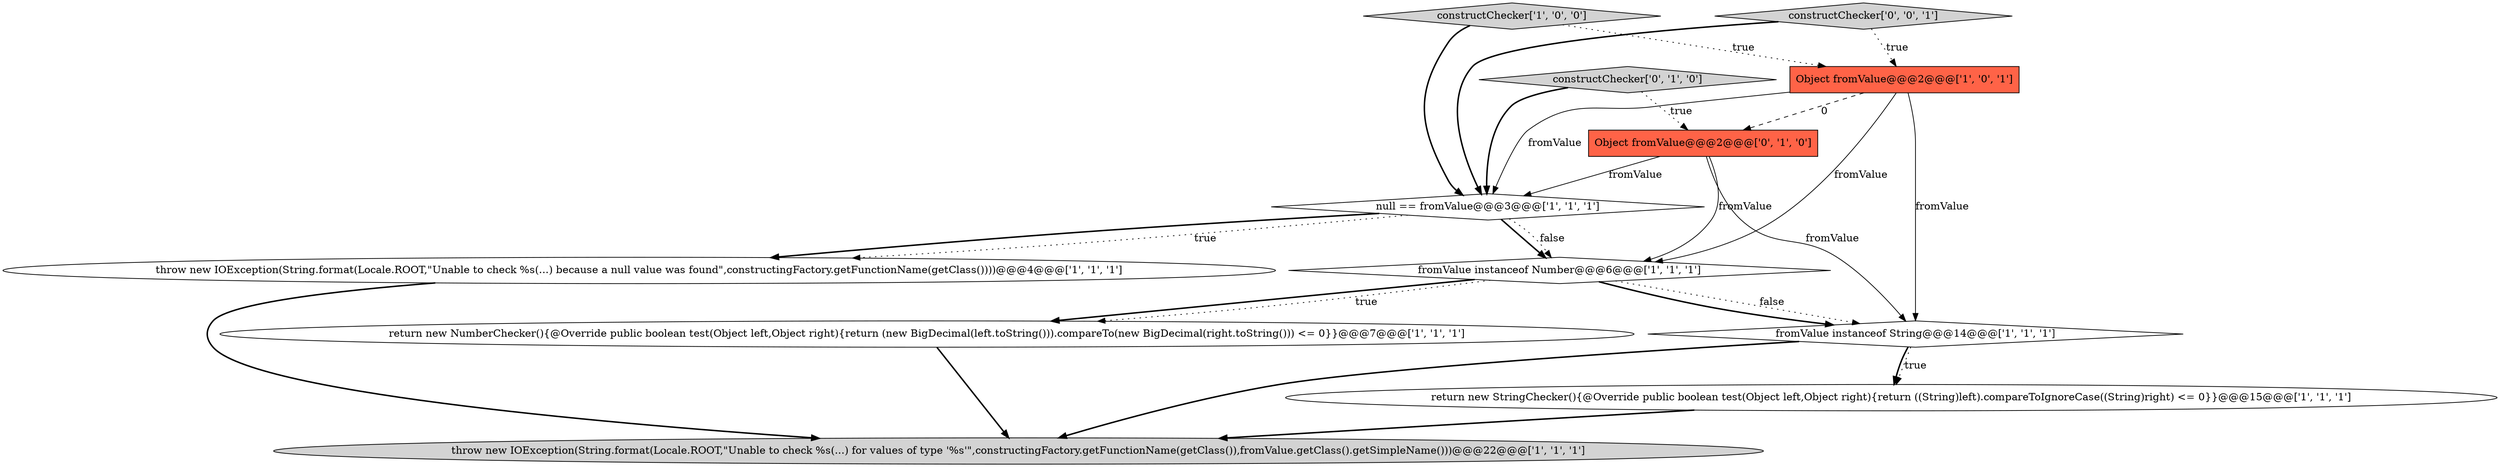 digraph {
1 [style = filled, label = "constructChecker['1', '0', '0']", fillcolor = lightgray, shape = diamond image = "AAA0AAABBB1BBB"];
10 [style = filled, label = "constructChecker['0', '1', '0']", fillcolor = lightgray, shape = diamond image = "AAA0AAABBB2BBB"];
5 [style = filled, label = "throw new IOException(String.format(Locale.ROOT,\"Unable to check %s(...) because a null value was found\",constructingFactory.getFunctionName(getClass())))@@@4@@@['1', '1', '1']", fillcolor = white, shape = ellipse image = "AAA0AAABBB1BBB"];
11 [style = filled, label = "constructChecker['0', '0', '1']", fillcolor = lightgray, shape = diamond image = "AAA0AAABBB3BBB"];
6 [style = filled, label = "return new NumberChecker(){@Override public boolean test(Object left,Object right){return (new BigDecimal(left.toString())).compareTo(new BigDecimal(right.toString())) <= 0}}@@@7@@@['1', '1', '1']", fillcolor = white, shape = ellipse image = "AAA0AAABBB1BBB"];
7 [style = filled, label = "return new StringChecker(){@Override public boolean test(Object left,Object right){return ((String)left).compareToIgnoreCase((String)right) <= 0}}@@@15@@@['1', '1', '1']", fillcolor = white, shape = ellipse image = "AAA0AAABBB1BBB"];
2 [style = filled, label = "throw new IOException(String.format(Locale.ROOT,\"Unable to check %s(...) for values of type '%s'\",constructingFactory.getFunctionName(getClass()),fromValue.getClass().getSimpleName()))@@@22@@@['1', '1', '1']", fillcolor = lightgray, shape = ellipse image = "AAA0AAABBB1BBB"];
0 [style = filled, label = "Object fromValue@@@2@@@['1', '0', '1']", fillcolor = tomato, shape = box image = "AAA0AAABBB1BBB"];
4 [style = filled, label = "null == fromValue@@@3@@@['1', '1', '1']", fillcolor = white, shape = diamond image = "AAA0AAABBB1BBB"];
9 [style = filled, label = "Object fromValue@@@2@@@['0', '1', '0']", fillcolor = tomato, shape = box image = "AAA1AAABBB2BBB"];
3 [style = filled, label = "fromValue instanceof Number@@@6@@@['1', '1', '1']", fillcolor = white, shape = diamond image = "AAA0AAABBB1BBB"];
8 [style = filled, label = "fromValue instanceof String@@@14@@@['1', '1', '1']", fillcolor = white, shape = diamond image = "AAA0AAABBB1BBB"];
4->5 [style = dotted, label="true"];
4->3 [style = bold, label=""];
1->4 [style = bold, label=""];
11->4 [style = bold, label=""];
0->8 [style = solid, label="fromValue"];
4->3 [style = dotted, label="false"];
8->7 [style = dotted, label="true"];
3->6 [style = bold, label=""];
9->8 [style = solid, label="fromValue"];
3->6 [style = dotted, label="true"];
10->9 [style = dotted, label="true"];
3->8 [style = dotted, label="false"];
8->7 [style = bold, label=""];
6->2 [style = bold, label=""];
5->2 [style = bold, label=""];
0->4 [style = solid, label="fromValue"];
0->3 [style = solid, label="fromValue"];
8->2 [style = bold, label=""];
7->2 [style = bold, label=""];
3->8 [style = bold, label=""];
11->0 [style = dotted, label="true"];
9->3 [style = solid, label="fromValue"];
10->4 [style = bold, label=""];
9->4 [style = solid, label="fromValue"];
1->0 [style = dotted, label="true"];
0->9 [style = dashed, label="0"];
4->5 [style = bold, label=""];
}
